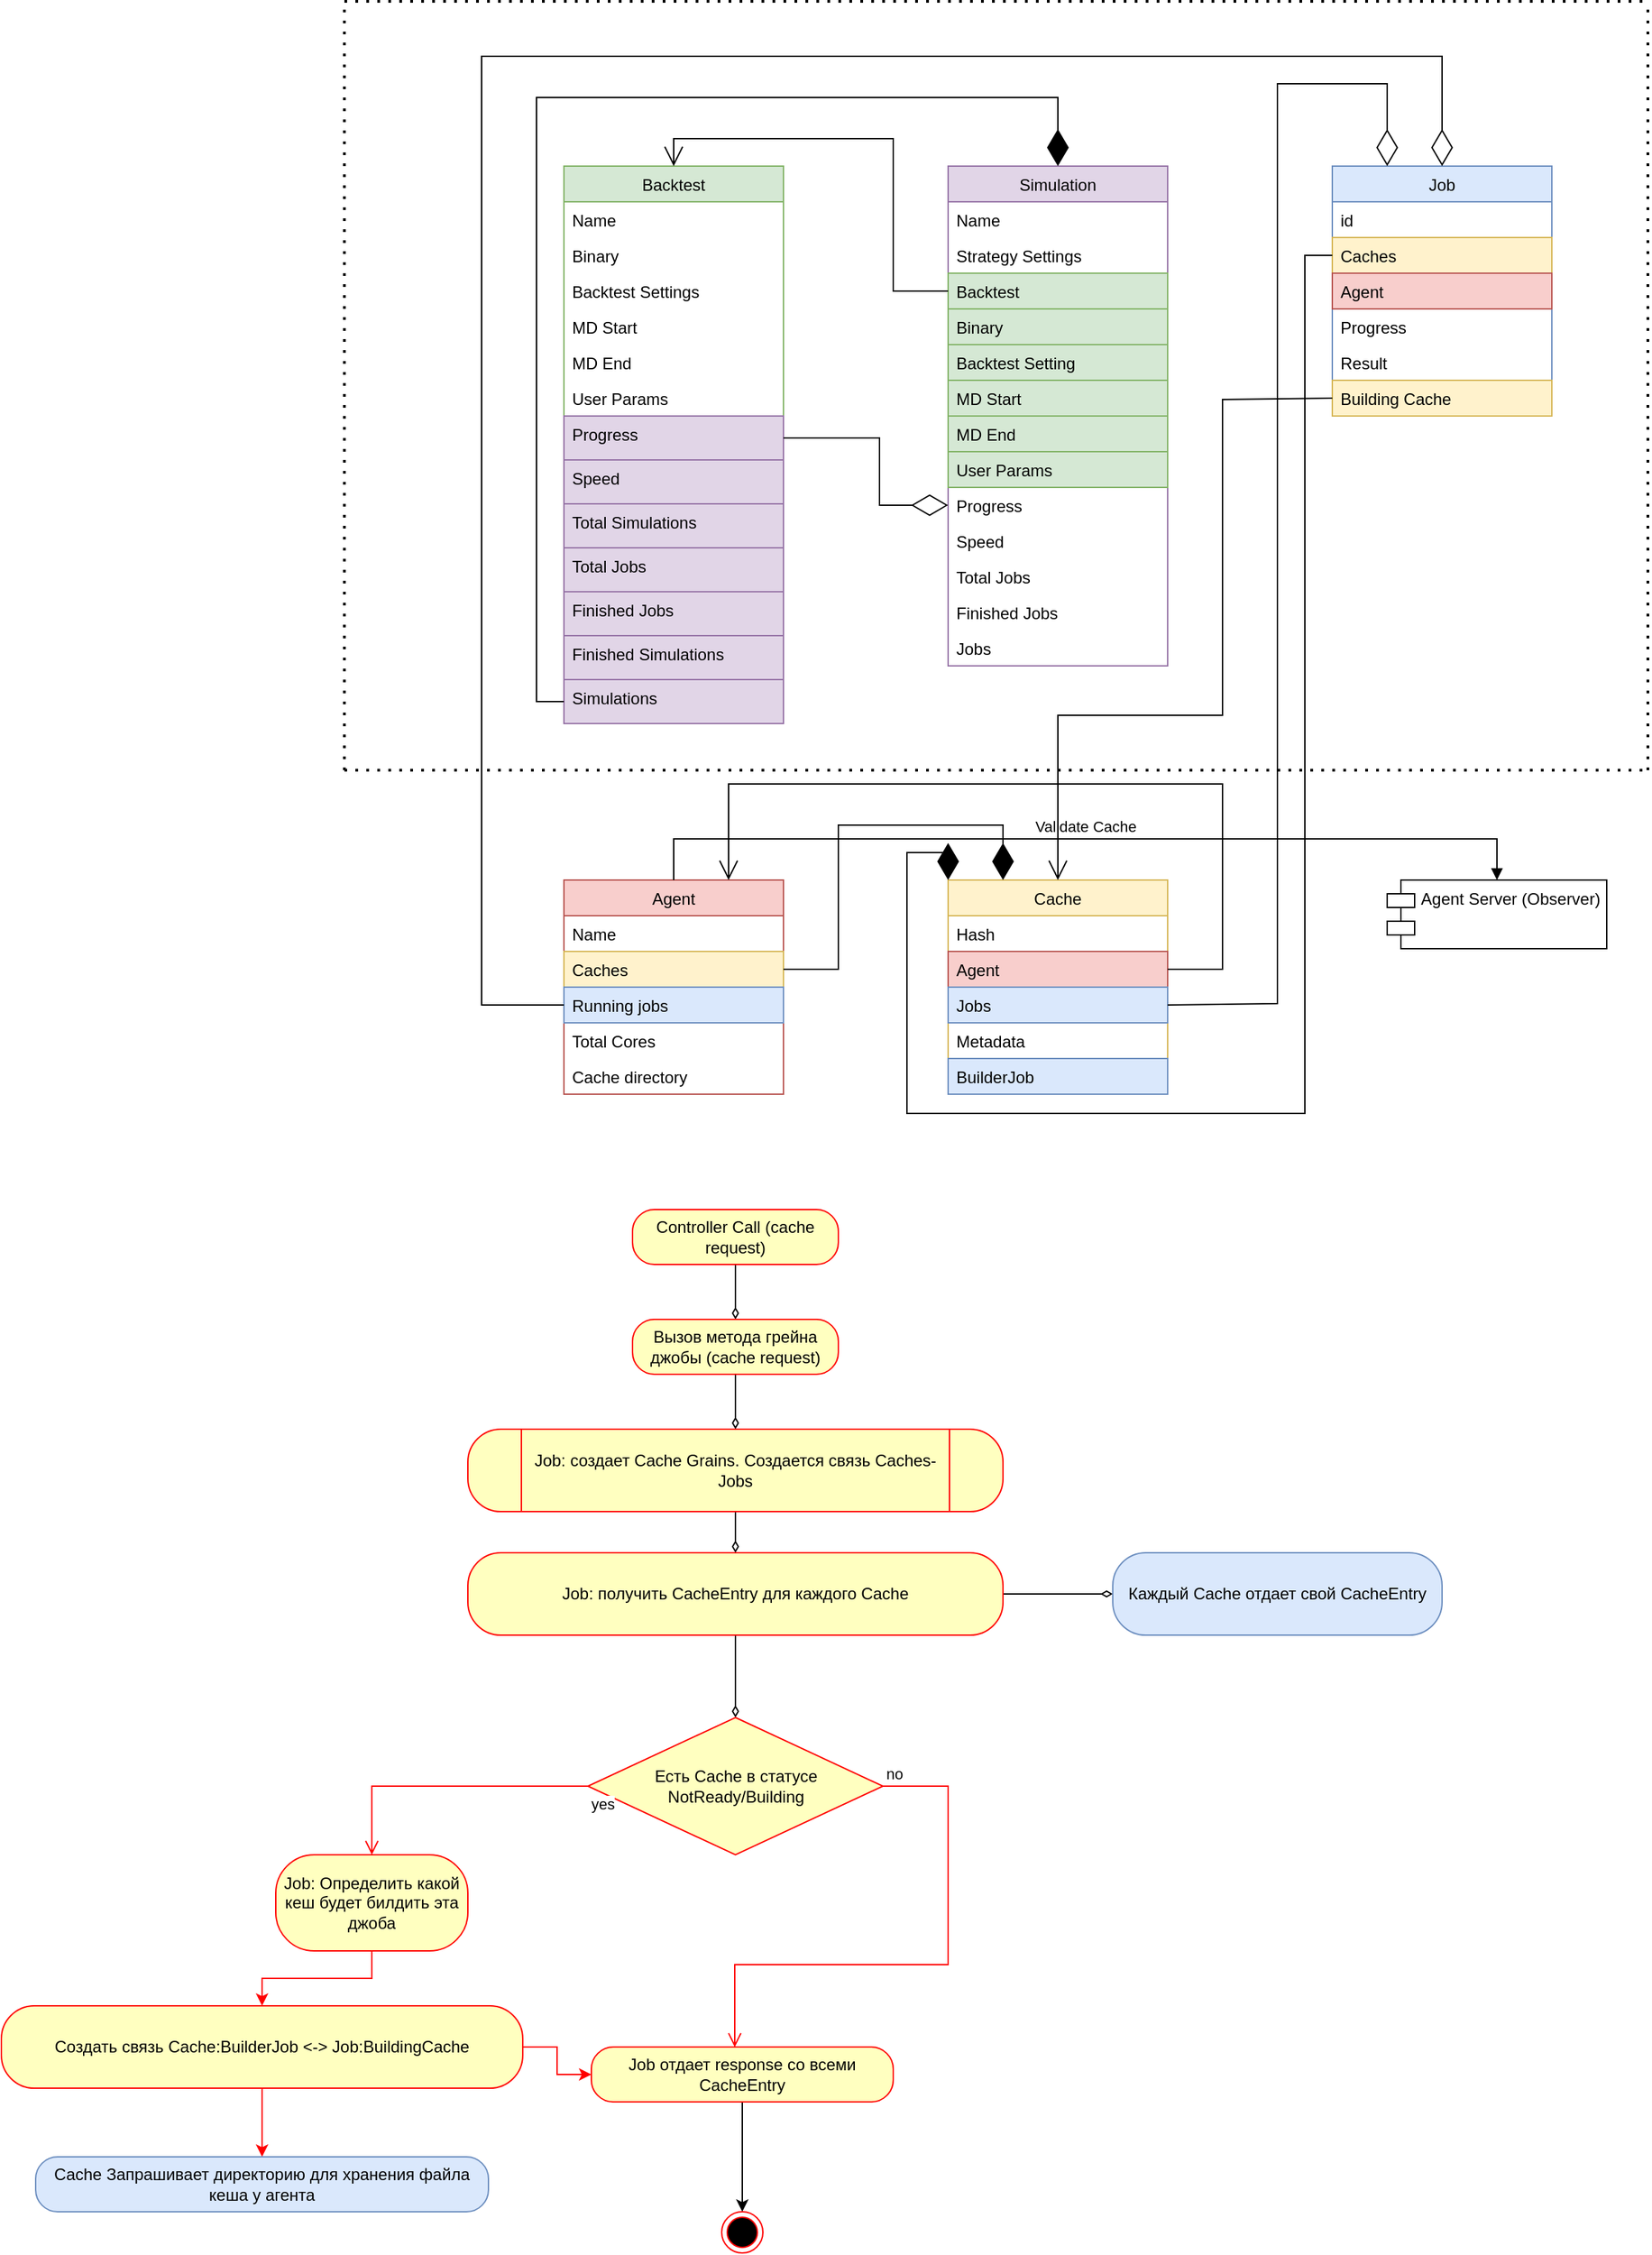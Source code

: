 <mxfile version="16.6.4" type="github">
  <diagram id="umQyPujXbN5syqFtYzND" name="Page-1">
    <mxGraphModel dx="4544" dy="3323" grid="1" gridSize="10" guides="1" tooltips="1" connect="1" arrows="1" fold="1" page="1" pageScale="1" pageWidth="827" pageHeight="1169" math="0" shadow="0">
      <root>
        <mxCell id="0" />
        <mxCell id="1" parent="0" />
        <mxCell id="B3tirnGLvgAJlxwcFZV8-1" value="Backtest" style="swimlane;fontStyle=0;childLayout=stackLayout;horizontal=1;startSize=26;fillColor=#d5e8d4;horizontalStack=0;resizeParent=1;resizeParentMax=0;resizeLast=0;collapsible=1;marginBottom=0;strokeColor=#82b366;" parent="1" vertex="1">
          <mxGeometry x="80" y="80" width="160" height="406" as="geometry" />
        </mxCell>
        <mxCell id="B3tirnGLvgAJlxwcFZV8-2" value="Name" style="text;align=left;verticalAlign=top;spacingLeft=4;spacingRight=4;overflow=hidden;rotatable=0;points=[[0,0.5],[1,0.5]];portConstraint=eastwest;" parent="B3tirnGLvgAJlxwcFZV8-1" vertex="1">
          <mxGeometry y="26" width="160" height="26" as="geometry" />
        </mxCell>
        <mxCell id="B3tirnGLvgAJlxwcFZV8-3" value="Binary" style="text;align=left;verticalAlign=top;spacingLeft=4;spacingRight=4;overflow=hidden;rotatable=0;points=[[0,0.5],[1,0.5]];portConstraint=eastwest;" parent="B3tirnGLvgAJlxwcFZV8-1" vertex="1">
          <mxGeometry y="52" width="160" height="26" as="geometry" />
        </mxCell>
        <mxCell id="B3tirnGLvgAJlxwcFZV8-38" value="Backtest Settings" style="text;align=left;verticalAlign=top;spacingLeft=4;spacingRight=4;overflow=hidden;rotatable=0;points=[[0,0.5],[1,0.5]];portConstraint=eastwest;" parent="B3tirnGLvgAJlxwcFZV8-1" vertex="1">
          <mxGeometry y="78" width="160" height="26" as="geometry" />
        </mxCell>
        <mxCell id="B3tirnGLvgAJlxwcFZV8-39" value="MD Start" style="text;align=left;verticalAlign=top;spacingLeft=4;spacingRight=4;overflow=hidden;rotatable=0;points=[[0,0.5],[1,0.5]];portConstraint=eastwest;" parent="B3tirnGLvgAJlxwcFZV8-1" vertex="1">
          <mxGeometry y="104" width="160" height="26" as="geometry" />
        </mxCell>
        <mxCell id="B3tirnGLvgAJlxwcFZV8-40" value="MD End" style="text;align=left;verticalAlign=top;spacingLeft=4;spacingRight=4;overflow=hidden;rotatable=0;points=[[0,0.5],[1,0.5]];portConstraint=eastwest;" parent="B3tirnGLvgAJlxwcFZV8-1" vertex="1">
          <mxGeometry y="130" width="160" height="26" as="geometry" />
        </mxCell>
        <mxCell id="B3tirnGLvgAJlxwcFZV8-41" value="User Params" style="text;align=left;verticalAlign=top;spacingLeft=4;spacingRight=4;overflow=hidden;rotatable=0;points=[[0,0.5],[1,0.5]];portConstraint=eastwest;" parent="B3tirnGLvgAJlxwcFZV8-1" vertex="1">
          <mxGeometry y="156" width="160" height="26" as="geometry" />
        </mxCell>
        <mxCell id="B3tirnGLvgAJlxwcFZV8-4" value="Progress" style="text;strokeColor=#9673a6;fillColor=#e1d5e7;align=left;verticalAlign=top;spacingLeft=4;spacingRight=4;overflow=hidden;rotatable=0;points=[[0,0.5],[1,0.5]];portConstraint=eastwest;" parent="B3tirnGLvgAJlxwcFZV8-1" vertex="1">
          <mxGeometry y="182" width="160" height="32" as="geometry" />
        </mxCell>
        <mxCell id="B3tirnGLvgAJlxwcFZV8-6" value="Speed" style="text;align=left;verticalAlign=top;spacingLeft=4;spacingRight=4;overflow=hidden;rotatable=0;points=[[0,0.5],[1,0.5]];portConstraint=eastwest;fillColor=#e1d5e7;strokeColor=#9673a6;" parent="B3tirnGLvgAJlxwcFZV8-1" vertex="1">
          <mxGeometry y="214" width="160" height="32" as="geometry" />
        </mxCell>
        <mxCell id="B3tirnGLvgAJlxwcFZV8-13" value="Total Simulations" style="text;strokeColor=#9673a6;fillColor=#e1d5e7;align=left;verticalAlign=top;spacingLeft=4;spacingRight=4;overflow=hidden;rotatable=0;points=[[0,0.5],[1,0.5]];portConstraint=eastwest;" parent="B3tirnGLvgAJlxwcFZV8-1" vertex="1">
          <mxGeometry y="246" width="160" height="32" as="geometry" />
        </mxCell>
        <mxCell id="B3tirnGLvgAJlxwcFZV8-14" value="Total Jobs" style="text;strokeColor=#9673a6;fillColor=#e1d5e7;align=left;verticalAlign=top;spacingLeft=4;spacingRight=4;overflow=hidden;rotatable=0;points=[[0,0.5],[1,0.5]];portConstraint=eastwest;" parent="B3tirnGLvgAJlxwcFZV8-1" vertex="1">
          <mxGeometry y="278" width="160" height="32" as="geometry" />
        </mxCell>
        <mxCell id="B3tirnGLvgAJlxwcFZV8-15" value="Finished Jobs" style="text;strokeColor=#9673a6;fillColor=#e1d5e7;align=left;verticalAlign=top;spacingLeft=4;spacingRight=4;overflow=hidden;rotatable=0;points=[[0,0.5],[1,0.5]];portConstraint=eastwest;" parent="B3tirnGLvgAJlxwcFZV8-1" vertex="1">
          <mxGeometry y="310" width="160" height="32" as="geometry" />
        </mxCell>
        <mxCell id="B3tirnGLvgAJlxwcFZV8-16" value="Finished Simulations" style="text;strokeColor=#9673a6;fillColor=#e1d5e7;align=left;verticalAlign=top;spacingLeft=4;spacingRight=4;overflow=hidden;rotatable=0;points=[[0,0.5],[1,0.5]];portConstraint=eastwest;" parent="B3tirnGLvgAJlxwcFZV8-1" vertex="1">
          <mxGeometry y="342" width="160" height="32" as="geometry" />
        </mxCell>
        <mxCell id="B3tirnGLvgAJlxwcFZV8-30" value="Simulations" style="text;strokeColor=#9673a6;fillColor=#e1d5e7;align=left;verticalAlign=top;spacingLeft=4;spacingRight=4;overflow=hidden;rotatable=0;points=[[0,0.5],[1,0.5]];portConstraint=eastwest;" parent="B3tirnGLvgAJlxwcFZV8-1" vertex="1">
          <mxGeometry y="374" width="160" height="32" as="geometry" />
        </mxCell>
        <mxCell id="B3tirnGLvgAJlxwcFZV8-17" value="Simulation" style="swimlane;fontStyle=0;childLayout=stackLayout;horizontal=1;startSize=26;fillColor=#e1d5e7;horizontalStack=0;resizeParent=1;resizeParentMax=0;resizeLast=0;collapsible=1;marginBottom=0;strokeColor=#9673a6;" parent="1" vertex="1">
          <mxGeometry x="360" y="80" width="160" height="364" as="geometry" />
        </mxCell>
        <mxCell id="B3tirnGLvgAJlxwcFZV8-18" value="Name" style="text;strokeColor=none;fillColor=none;align=left;verticalAlign=top;spacingLeft=4;spacingRight=4;overflow=hidden;rotatable=0;points=[[0,0.5],[1,0.5]];portConstraint=eastwest;" parent="B3tirnGLvgAJlxwcFZV8-17" vertex="1">
          <mxGeometry y="26" width="160" height="26" as="geometry" />
        </mxCell>
        <mxCell id="B3tirnGLvgAJlxwcFZV8-21" value="Strategy Settings" style="text;strokeColor=none;fillColor=none;align=left;verticalAlign=top;spacingLeft=4;spacingRight=4;overflow=hidden;rotatable=0;points=[[0,0.5],[1,0.5]];portConstraint=eastwest;" parent="B3tirnGLvgAJlxwcFZV8-17" vertex="1">
          <mxGeometry y="52" width="160" height="26" as="geometry" />
        </mxCell>
        <mxCell id="B3tirnGLvgAJlxwcFZV8-22" value="Backtest" style="text;strokeColor=#82b366;fillColor=#d5e8d4;align=left;verticalAlign=top;spacingLeft=4;spacingRight=4;overflow=hidden;rotatable=0;points=[[0,0.5],[1,0.5]];portConstraint=eastwest;" parent="B3tirnGLvgAJlxwcFZV8-17" vertex="1">
          <mxGeometry y="78" width="160" height="26" as="geometry" />
        </mxCell>
        <mxCell id="B3tirnGLvgAJlxwcFZV8-25" value="Binary" style="text;strokeColor=#82b366;fillColor=#d5e8d4;align=left;verticalAlign=top;spacingLeft=4;spacingRight=4;overflow=hidden;rotatable=0;points=[[0,0.5],[1,0.5]];portConstraint=eastwest;" parent="B3tirnGLvgAJlxwcFZV8-17" vertex="1">
          <mxGeometry y="104" width="160" height="26" as="geometry" />
        </mxCell>
        <mxCell id="B3tirnGLvgAJlxwcFZV8-28" value="Backtest Setting" style="text;strokeColor=#82b366;fillColor=#d5e8d4;align=left;verticalAlign=top;spacingLeft=4;spacingRight=4;overflow=hidden;rotatable=0;points=[[0,0.5],[1,0.5]];portConstraint=eastwest;" parent="B3tirnGLvgAJlxwcFZV8-17" vertex="1">
          <mxGeometry y="130" width="160" height="26" as="geometry" />
        </mxCell>
        <mxCell id="B3tirnGLvgAJlxwcFZV8-23" value="MD Start" style="text;strokeColor=#82b366;fillColor=#d5e8d4;align=left;verticalAlign=top;spacingLeft=4;spacingRight=4;overflow=hidden;rotatable=0;points=[[0,0.5],[1,0.5]];portConstraint=eastwest;" parent="B3tirnGLvgAJlxwcFZV8-17" vertex="1">
          <mxGeometry y="156" width="160" height="26" as="geometry" />
        </mxCell>
        <mxCell id="B3tirnGLvgAJlxwcFZV8-24" value="MD End" style="text;strokeColor=#82b366;fillColor=#d5e8d4;align=left;verticalAlign=top;spacingLeft=4;spacingRight=4;overflow=hidden;rotatable=0;points=[[0,0.5],[1,0.5]];portConstraint=eastwest;" parent="B3tirnGLvgAJlxwcFZV8-17" vertex="1">
          <mxGeometry y="182" width="160" height="26" as="geometry" />
        </mxCell>
        <mxCell id="B3tirnGLvgAJlxwcFZV8-29" value="User Params" style="text;strokeColor=#82b366;fillColor=#d5e8d4;align=left;verticalAlign=top;spacingLeft=4;spacingRight=4;overflow=hidden;rotatable=0;points=[[0,0.5],[1,0.5]];portConstraint=eastwest;" parent="B3tirnGLvgAJlxwcFZV8-17" vertex="1">
          <mxGeometry y="208" width="160" height="26" as="geometry" />
        </mxCell>
        <mxCell id="B3tirnGLvgAJlxwcFZV8-19" value="Progress" style="text;strokeColor=none;fillColor=none;align=left;verticalAlign=top;spacingLeft=4;spacingRight=4;overflow=hidden;rotatable=0;points=[[0,0.5],[1,0.5]];portConstraint=eastwest;" parent="B3tirnGLvgAJlxwcFZV8-17" vertex="1">
          <mxGeometry y="234" width="160" height="26" as="geometry" />
        </mxCell>
        <mxCell id="B3tirnGLvgAJlxwcFZV8-20" value="Speed" style="text;strokeColor=none;fillColor=none;align=left;verticalAlign=top;spacingLeft=4;spacingRight=4;overflow=hidden;rotatable=0;points=[[0,0.5],[1,0.5]];portConstraint=eastwest;" parent="B3tirnGLvgAJlxwcFZV8-17" vertex="1">
          <mxGeometry y="260" width="160" height="26" as="geometry" />
        </mxCell>
        <mxCell id="B3tirnGLvgAJlxwcFZV8-26" value="Total Jobs" style="text;strokeColor=none;fillColor=none;align=left;verticalAlign=top;spacingLeft=4;spacingRight=4;overflow=hidden;rotatable=0;points=[[0,0.5],[1,0.5]];portConstraint=eastwest;" parent="B3tirnGLvgAJlxwcFZV8-17" vertex="1">
          <mxGeometry y="286" width="160" height="26" as="geometry" />
        </mxCell>
        <mxCell id="B3tirnGLvgAJlxwcFZV8-27" value="Finished Jobs" style="text;strokeColor=none;fillColor=none;align=left;verticalAlign=top;spacingLeft=4;spacingRight=4;overflow=hidden;rotatable=0;points=[[0,0.5],[1,0.5]];portConstraint=eastwest;" parent="B3tirnGLvgAJlxwcFZV8-17" vertex="1">
          <mxGeometry y="312" width="160" height="26" as="geometry" />
        </mxCell>
        <mxCell id="B3tirnGLvgAJlxwcFZV8-31" value="Jobs" style="text;strokeColor=none;fillColor=none;align=left;verticalAlign=top;spacingLeft=4;spacingRight=4;overflow=hidden;rotatable=0;points=[[0,0.5],[1,0.5]];portConstraint=eastwest;" parent="B3tirnGLvgAJlxwcFZV8-17" vertex="1">
          <mxGeometry y="338" width="160" height="26" as="geometry" />
        </mxCell>
        <mxCell id="B3tirnGLvgAJlxwcFZV8-32" value="" style="endArrow=open;endFill=1;endSize=12;html=1;rounded=0;exitX=0;exitY=0.5;exitDx=0;exitDy=0;entryX=0.5;entryY=0;entryDx=0;entryDy=0;" parent="1" source="B3tirnGLvgAJlxwcFZV8-22" target="B3tirnGLvgAJlxwcFZV8-1" edge="1">
          <mxGeometry width="160" relative="1" as="geometry">
            <mxPoint x="310" y="220" as="sourcePoint" />
            <mxPoint x="280" y="70" as="targetPoint" />
            <Array as="points">
              <mxPoint x="320" y="171" />
              <mxPoint x="320" y="60" />
              <mxPoint x="160" y="60" />
            </Array>
          </mxGeometry>
        </mxCell>
        <mxCell id="B3tirnGLvgAJlxwcFZV8-42" value="" style="endArrow=diamondThin;endFill=0;endSize=24;html=1;rounded=0;exitX=1;exitY=0.5;exitDx=0;exitDy=0;entryX=0;entryY=0.5;entryDx=0;entryDy=0;" parent="1" source="B3tirnGLvgAJlxwcFZV8-4" target="B3tirnGLvgAJlxwcFZV8-19" edge="1">
          <mxGeometry width="160" relative="1" as="geometry">
            <mxPoint x="250" y="410" as="sourcePoint" />
            <mxPoint x="410" y="410" as="targetPoint" />
            <Array as="points">
              <mxPoint x="310" y="278" />
              <mxPoint x="310" y="327" />
            </Array>
          </mxGeometry>
        </mxCell>
        <mxCell id="B3tirnGLvgAJlxwcFZV8-43" value="" style="endArrow=diamondThin;endFill=1;endSize=24;html=1;rounded=0;exitX=0;exitY=0.5;exitDx=0;exitDy=0;entryX=0.5;entryY=0;entryDx=0;entryDy=0;" parent="1" source="B3tirnGLvgAJlxwcFZV8-30" target="B3tirnGLvgAJlxwcFZV8-17" edge="1">
          <mxGeometry width="160" relative="1" as="geometry">
            <mxPoint x="-80" y="370" as="sourcePoint" />
            <mxPoint x="80" y="370" as="targetPoint" />
            <Array as="points">
              <mxPoint x="60" y="470" />
              <mxPoint x="60" y="30" />
              <mxPoint x="440" y="30" />
            </Array>
          </mxGeometry>
        </mxCell>
        <mxCell id="u-obf0jCSXc7kFt25eYQ-1" value="Agent" style="swimlane;fontStyle=0;childLayout=stackLayout;horizontal=1;startSize=26;fillColor=#f8cecc;horizontalStack=0;resizeParent=1;resizeParentMax=0;resizeLast=0;collapsible=1;marginBottom=0;strokeColor=#b85450;" vertex="1" parent="1">
          <mxGeometry x="80" y="600" width="160" height="156" as="geometry" />
        </mxCell>
        <mxCell id="u-obf0jCSXc7kFt25eYQ-2" value="Name" style="text;strokeColor=none;fillColor=none;align=left;verticalAlign=top;spacingLeft=4;spacingRight=4;overflow=hidden;rotatable=0;points=[[0,0.5],[1,0.5]];portConstraint=eastwest;" vertex="1" parent="u-obf0jCSXc7kFt25eYQ-1">
          <mxGeometry y="26" width="160" height="26" as="geometry" />
        </mxCell>
        <mxCell id="u-obf0jCSXc7kFt25eYQ-3" value="Caches" style="text;strokeColor=#d6b656;fillColor=#fff2cc;align=left;verticalAlign=top;spacingLeft=4;spacingRight=4;overflow=hidden;rotatable=0;points=[[0,0.5],[1,0.5]];portConstraint=eastwest;" vertex="1" parent="u-obf0jCSXc7kFt25eYQ-1">
          <mxGeometry y="52" width="160" height="26" as="geometry" />
        </mxCell>
        <mxCell id="u-obf0jCSXc7kFt25eYQ-5" value="Running jobs" style="text;strokeColor=#6c8ebf;fillColor=#dae8fc;align=left;verticalAlign=top;spacingLeft=4;spacingRight=4;overflow=hidden;rotatable=0;points=[[0,0.5],[1,0.5]];portConstraint=eastwest;" vertex="1" parent="u-obf0jCSXc7kFt25eYQ-1">
          <mxGeometry y="78" width="160" height="26" as="geometry" />
        </mxCell>
        <mxCell id="u-obf0jCSXc7kFt25eYQ-4" value="Total Cores" style="text;strokeColor=none;fillColor=none;align=left;verticalAlign=top;spacingLeft=4;spacingRight=4;overflow=hidden;rotatable=0;points=[[0,0.5],[1,0.5]];portConstraint=eastwest;" vertex="1" parent="u-obf0jCSXc7kFt25eYQ-1">
          <mxGeometry y="104" width="160" height="26" as="geometry" />
        </mxCell>
        <mxCell id="u-obf0jCSXc7kFt25eYQ-63" value="Cache directory" style="text;strokeColor=none;fillColor=none;align=left;verticalAlign=top;spacingLeft=4;spacingRight=4;overflow=hidden;rotatable=0;points=[[0,0.5],[1,0.5]];portConstraint=eastwest;" vertex="1" parent="u-obf0jCSXc7kFt25eYQ-1">
          <mxGeometry y="130" width="160" height="26" as="geometry" />
        </mxCell>
        <mxCell id="u-obf0jCSXc7kFt25eYQ-6" value="Cache" style="swimlane;fontStyle=0;childLayout=stackLayout;horizontal=1;startSize=26;fillColor=#fff2cc;horizontalStack=0;resizeParent=1;resizeParentMax=0;resizeLast=0;collapsible=1;marginBottom=0;strokeColor=#d6b656;" vertex="1" parent="1">
          <mxGeometry x="360" y="600" width="160" height="156" as="geometry">
            <mxRectangle x="360" y="600" width="70" height="26" as="alternateBounds" />
          </mxGeometry>
        </mxCell>
        <mxCell id="u-obf0jCSXc7kFt25eYQ-7" value="Hash" style="text;strokeColor=none;fillColor=none;align=left;verticalAlign=top;spacingLeft=4;spacingRight=4;overflow=hidden;rotatable=0;points=[[0,0.5],[1,0.5]];portConstraint=eastwest;" vertex="1" parent="u-obf0jCSXc7kFt25eYQ-6">
          <mxGeometry y="26" width="160" height="26" as="geometry" />
        </mxCell>
        <mxCell id="u-obf0jCSXc7kFt25eYQ-8" value="Agent" style="text;strokeColor=#b85450;fillColor=#f8cecc;align=left;verticalAlign=top;spacingLeft=4;spacingRight=4;overflow=hidden;rotatable=0;points=[[0,0.5],[1,0.5]];portConstraint=eastwest;" vertex="1" parent="u-obf0jCSXc7kFt25eYQ-6">
          <mxGeometry y="52" width="160" height="26" as="geometry" />
        </mxCell>
        <mxCell id="u-obf0jCSXc7kFt25eYQ-9" value="Jobs" style="text;strokeColor=#6c8ebf;fillColor=#dae8fc;align=left;verticalAlign=top;spacingLeft=4;spacingRight=4;overflow=hidden;rotatable=0;points=[[0,0.5],[1,0.5]];portConstraint=eastwest;" vertex="1" parent="u-obf0jCSXc7kFt25eYQ-6">
          <mxGeometry y="78" width="160" height="26" as="geometry" />
        </mxCell>
        <mxCell id="u-obf0jCSXc7kFt25eYQ-14" value="Metadata" style="text;strokeColor=none;fillColor=none;align=left;verticalAlign=top;spacingLeft=4;spacingRight=4;overflow=hidden;rotatable=0;points=[[0,0.5],[1,0.5]];portConstraint=eastwest;" vertex="1" parent="u-obf0jCSXc7kFt25eYQ-6">
          <mxGeometry y="104" width="160" height="26" as="geometry" />
        </mxCell>
        <mxCell id="u-obf0jCSXc7kFt25eYQ-53" value="BuilderJob" style="text;strokeColor=#6c8ebf;fillColor=#dae8fc;align=left;verticalAlign=top;spacingLeft=4;spacingRight=4;overflow=hidden;rotatable=0;points=[[0,0.5],[1,0.5]];portConstraint=eastwest;" vertex="1" parent="u-obf0jCSXc7kFt25eYQ-6">
          <mxGeometry y="130" width="160" height="26" as="geometry" />
        </mxCell>
        <mxCell id="u-obf0jCSXc7kFt25eYQ-10" value="Job" style="swimlane;fontStyle=0;childLayout=stackLayout;horizontal=1;startSize=26;fillColor=#dae8fc;horizontalStack=0;resizeParent=1;resizeParentMax=0;resizeLast=0;collapsible=1;marginBottom=0;strokeColor=#6c8ebf;" vertex="1" parent="1">
          <mxGeometry x="640" y="80" width="160" height="182" as="geometry" />
        </mxCell>
        <mxCell id="u-obf0jCSXc7kFt25eYQ-11" value="id" style="text;strokeColor=none;fillColor=none;align=left;verticalAlign=top;spacingLeft=4;spacingRight=4;overflow=hidden;rotatable=0;points=[[0,0.5],[1,0.5]];portConstraint=eastwest;" vertex="1" parent="u-obf0jCSXc7kFt25eYQ-10">
          <mxGeometry y="26" width="160" height="26" as="geometry" />
        </mxCell>
        <mxCell id="u-obf0jCSXc7kFt25eYQ-12" value="Caches" style="text;strokeColor=#d6b656;fillColor=#fff2cc;align=left;verticalAlign=top;spacingLeft=4;spacingRight=4;overflow=hidden;rotatable=0;points=[[0,0.5],[1,0.5]];portConstraint=eastwest;" vertex="1" parent="u-obf0jCSXc7kFt25eYQ-10">
          <mxGeometry y="52" width="160" height="26" as="geometry" />
        </mxCell>
        <mxCell id="u-obf0jCSXc7kFt25eYQ-13" value="Agent" style="text;strokeColor=#b85450;fillColor=#f8cecc;align=left;verticalAlign=top;spacingLeft=4;spacingRight=4;overflow=hidden;rotatable=0;points=[[0,0.5],[1,0.5]];portConstraint=eastwest;" vertex="1" parent="u-obf0jCSXc7kFt25eYQ-10">
          <mxGeometry y="78" width="160" height="26" as="geometry" />
        </mxCell>
        <mxCell id="u-obf0jCSXc7kFt25eYQ-19" value="Progress" style="text;align=left;verticalAlign=top;spacingLeft=4;spacingRight=4;overflow=hidden;rotatable=0;points=[[0,0.5],[1,0.5]];portConstraint=eastwest;" vertex="1" parent="u-obf0jCSXc7kFt25eYQ-10">
          <mxGeometry y="104" width="160" height="26" as="geometry" />
        </mxCell>
        <mxCell id="u-obf0jCSXc7kFt25eYQ-20" value="Result" style="text;align=left;verticalAlign=top;spacingLeft=4;spacingRight=4;overflow=hidden;rotatable=0;points=[[0,0.5],[1,0.5]];portConstraint=eastwest;" vertex="1" parent="u-obf0jCSXc7kFt25eYQ-10">
          <mxGeometry y="130" width="160" height="26" as="geometry" />
        </mxCell>
        <mxCell id="u-obf0jCSXc7kFt25eYQ-31" value="Building Cache" style="text;align=left;verticalAlign=top;spacingLeft=4;spacingRight=4;overflow=hidden;rotatable=0;points=[[0,0.5],[1,0.5]];portConstraint=eastwest;fillColor=#fff2cc;strokeColor=#d6b656;" vertex="1" parent="u-obf0jCSXc7kFt25eYQ-10">
          <mxGeometry y="156" width="160" height="26" as="geometry" />
        </mxCell>
        <mxCell id="u-obf0jCSXc7kFt25eYQ-15" value="" style="endArrow=diamondThin;endFill=1;endSize=24;html=1;rounded=0;exitX=1;exitY=0.5;exitDx=0;exitDy=0;entryX=0.25;entryY=0;entryDx=0;entryDy=0;" edge="1" parent="1" source="u-obf0jCSXc7kFt25eYQ-3" target="u-obf0jCSXc7kFt25eYQ-6">
          <mxGeometry width="160" relative="1" as="geometry">
            <mxPoint x="280" y="660" as="sourcePoint" />
            <mxPoint x="440" y="660" as="targetPoint" />
            <Array as="points">
              <mxPoint x="280" y="665" />
              <mxPoint x="280" y="560" />
              <mxPoint x="400" y="560" />
            </Array>
          </mxGeometry>
        </mxCell>
        <mxCell id="u-obf0jCSXc7kFt25eYQ-16" value="" style="endArrow=open;endFill=1;endSize=12;html=1;rounded=0;exitX=1;exitY=0.5;exitDx=0;exitDy=0;entryX=0.75;entryY=0;entryDx=0;entryDy=0;" edge="1" parent="1" source="u-obf0jCSXc7kFt25eYQ-8" target="u-obf0jCSXc7kFt25eYQ-1">
          <mxGeometry width="160" relative="1" as="geometry">
            <mxPoint x="270" y="780" as="sourcePoint" />
            <mxPoint x="430" y="780" as="targetPoint" />
            <Array as="points">
              <mxPoint x="560" y="665" />
              <mxPoint x="560" y="530" />
              <mxPoint x="200" y="530" />
            </Array>
          </mxGeometry>
        </mxCell>
        <mxCell id="u-obf0jCSXc7kFt25eYQ-17" value="" style="endArrow=diamondThin;endFill=0;endSize=24;html=1;rounded=0;exitX=0;exitY=0.5;exitDx=0;exitDy=0;entryX=0.5;entryY=0;entryDx=0;entryDy=0;" edge="1" parent="1" source="u-obf0jCSXc7kFt25eYQ-5" target="u-obf0jCSXc7kFt25eYQ-10">
          <mxGeometry width="160" relative="1" as="geometry">
            <mxPoint x="40" y="810" as="sourcePoint" />
            <mxPoint x="600" y="300" as="targetPoint" />
            <Array as="points">
              <mxPoint x="20" y="691" />
              <mxPoint x="20" />
              <mxPoint x="720" />
            </Array>
          </mxGeometry>
        </mxCell>
        <mxCell id="u-obf0jCSXc7kFt25eYQ-18" value="" style="endArrow=diamondThin;endFill=0;endSize=24;html=1;rounded=0;exitX=1;exitY=0.5;exitDx=0;exitDy=0;entryX=0.25;entryY=0;entryDx=0;entryDy=0;" edge="1" parent="1" source="u-obf0jCSXc7kFt25eYQ-9" target="u-obf0jCSXc7kFt25eYQ-10">
          <mxGeometry width="160" relative="1" as="geometry">
            <mxPoint x="620" y="690" as="sourcePoint" />
            <mxPoint x="780" y="690" as="targetPoint" />
            <Array as="points">
              <mxPoint x="600" y="690" />
              <mxPoint x="600" y="20" />
              <mxPoint x="680" y="20" />
            </Array>
          </mxGeometry>
        </mxCell>
        <mxCell id="u-obf0jCSXc7kFt25eYQ-21" value="" style="endArrow=none;dashed=1;html=1;dashPattern=1 3;strokeWidth=2;rounded=0;" edge="1" parent="1">
          <mxGeometry width="50" height="50" relative="1" as="geometry">
            <mxPoint x="-80" y="520" as="sourcePoint" />
            <mxPoint x="-80" y="-40" as="targetPoint" />
          </mxGeometry>
        </mxCell>
        <mxCell id="u-obf0jCSXc7kFt25eYQ-22" value="" style="endArrow=none;dashed=1;html=1;dashPattern=1 3;strokeWidth=2;rounded=0;" edge="1" parent="1">
          <mxGeometry width="50" height="50" relative="1" as="geometry">
            <mxPoint x="-80" y="520" as="sourcePoint" />
            <mxPoint x="870" y="520" as="targetPoint" />
          </mxGeometry>
        </mxCell>
        <mxCell id="u-obf0jCSXc7kFt25eYQ-23" value="" style="endArrow=none;dashed=1;html=1;dashPattern=1 3;strokeWidth=2;rounded=0;" edge="1" parent="1">
          <mxGeometry width="50" height="50" relative="1" as="geometry">
            <mxPoint x="-80" y="-40" as="sourcePoint" />
            <mxPoint x="870" y="-40" as="targetPoint" />
          </mxGeometry>
        </mxCell>
        <mxCell id="u-obf0jCSXc7kFt25eYQ-24" value="" style="endArrow=none;dashed=1;html=1;dashPattern=1 3;strokeWidth=2;rounded=0;" edge="1" parent="1">
          <mxGeometry width="50" height="50" relative="1" as="geometry">
            <mxPoint x="870" y="520" as="sourcePoint" />
            <mxPoint x="870" y="-40" as="targetPoint" />
          </mxGeometry>
        </mxCell>
        <mxCell id="u-obf0jCSXc7kFt25eYQ-25" value="" style="endArrow=diamondThin;endFill=1;endSize=24;html=1;rounded=0;exitX=0;exitY=0.5;exitDx=0;exitDy=0;entryX=0;entryY=0;entryDx=0;entryDy=0;" edge="1" parent="1" source="u-obf0jCSXc7kFt25eYQ-12" target="u-obf0jCSXc7kFt25eYQ-6">
          <mxGeometry width="160" relative="1" as="geometry">
            <mxPoint x="660" y="340" as="sourcePoint" />
            <mxPoint x="820" y="340" as="targetPoint" />
            <Array as="points">
              <mxPoint x="620" y="145" />
              <mxPoint x="620" y="770" />
              <mxPoint x="330" y="770" />
              <mxPoint x="330" y="580" />
              <mxPoint x="360" y="580" />
            </Array>
          </mxGeometry>
        </mxCell>
        <mxCell id="u-obf0jCSXc7kFt25eYQ-34" value="" style="edgeStyle=orthogonalEdgeStyle;rounded=0;orthogonalLoop=1;jettySize=auto;html=1;endArrow=diamondThin;endFill=0;" edge="1" parent="1" source="u-obf0jCSXc7kFt25eYQ-27" target="u-obf0jCSXc7kFt25eYQ-33">
          <mxGeometry relative="1" as="geometry" />
        </mxCell>
        <mxCell id="u-obf0jCSXc7kFt25eYQ-27" value="Controller Call (cache request)" style="rounded=1;whiteSpace=wrap;html=1;arcSize=40;fontColor=#000000;fillColor=#ffffc0;strokeColor=#ff0000;" vertex="1" parent="1">
          <mxGeometry x="130" y="840" width="150" height="40" as="geometry" />
        </mxCell>
        <mxCell id="u-obf0jCSXc7kFt25eYQ-29" value="Agent Server (Observer)" style="shape=module;align=left;spacingLeft=20;align=center;verticalAlign=top;" vertex="1" parent="1">
          <mxGeometry x="680" y="600" width="160" height="50" as="geometry" />
        </mxCell>
        <mxCell id="u-obf0jCSXc7kFt25eYQ-30" value="Validate Cache" style="html=1;verticalAlign=bottom;endArrow=block;rounded=0;exitX=0.5;exitY=0;exitDx=0;exitDy=0;entryX=0.5;entryY=0;entryDx=0;entryDy=0;" edge="1" parent="1" source="u-obf0jCSXc7kFt25eYQ-1" target="u-obf0jCSXc7kFt25eYQ-29">
          <mxGeometry width="80" relative="1" as="geometry">
            <mxPoint x="460" y="580" as="sourcePoint" />
            <mxPoint x="540" y="580" as="targetPoint" />
            <Array as="points">
              <mxPoint x="160" y="570" />
              <mxPoint x="480" y="570" />
              <mxPoint x="760" y="570" />
            </Array>
          </mxGeometry>
        </mxCell>
        <mxCell id="u-obf0jCSXc7kFt25eYQ-32" value="" style="endArrow=open;endFill=1;endSize=12;html=1;rounded=0;exitX=0;exitY=0.5;exitDx=0;exitDy=0;" edge="1" parent="1" source="u-obf0jCSXc7kFt25eYQ-31" target="u-obf0jCSXc7kFt25eYQ-6">
          <mxGeometry width="160" relative="1" as="geometry">
            <mxPoint x="660" y="360" as="sourcePoint" />
            <mxPoint x="820" y="360" as="targetPoint" />
            <Array as="points">
              <mxPoint x="560" y="250" />
              <mxPoint x="560" y="480" />
              <mxPoint x="440" y="480" />
            </Array>
          </mxGeometry>
        </mxCell>
        <mxCell id="u-obf0jCSXc7kFt25eYQ-36" value="" style="edgeStyle=orthogonalEdgeStyle;rounded=0;orthogonalLoop=1;jettySize=auto;html=1;endArrow=diamondThin;endFill=0;" edge="1" parent="1" source="u-obf0jCSXc7kFt25eYQ-33" target="u-obf0jCSXc7kFt25eYQ-35">
          <mxGeometry relative="1" as="geometry" />
        </mxCell>
        <mxCell id="u-obf0jCSXc7kFt25eYQ-33" value="Вызов метода грейна джобы (cache request)" style="rounded=1;whiteSpace=wrap;html=1;arcSize=40;fontColor=#000000;fillColor=#ffffc0;strokeColor=#ff0000;" vertex="1" parent="1">
          <mxGeometry x="130" y="920" width="150" height="40" as="geometry" />
        </mxCell>
        <mxCell id="u-obf0jCSXc7kFt25eYQ-38" value="" style="edgeStyle=orthogonalEdgeStyle;rounded=0;orthogonalLoop=1;jettySize=auto;html=1;endArrow=diamondThin;endFill=0;" edge="1" parent="1" source="u-obf0jCSXc7kFt25eYQ-35" target="u-obf0jCSXc7kFt25eYQ-37">
          <mxGeometry relative="1" as="geometry" />
        </mxCell>
        <mxCell id="u-obf0jCSXc7kFt25eYQ-35" value="Job: создает Cache Grains. Создается связь Caches-Jobs" style="shape=process;whiteSpace=wrap;html=1;backgroundOutline=1;fillColor=#ffffc0;strokeColor=#ff0000;fontColor=#000000;rounded=1;arcSize=40;" vertex="1" parent="1">
          <mxGeometry x="10" y="1000" width="390" height="60" as="geometry" />
        </mxCell>
        <mxCell id="u-obf0jCSXc7kFt25eYQ-42" value="" style="edgeStyle=orthogonalEdgeStyle;rounded=0;orthogonalLoop=1;jettySize=auto;html=1;endArrow=diamondThin;endFill=0;" edge="1" parent="1" source="u-obf0jCSXc7kFt25eYQ-37" target="u-obf0jCSXc7kFt25eYQ-39">
          <mxGeometry relative="1" as="geometry" />
        </mxCell>
        <mxCell id="u-obf0jCSXc7kFt25eYQ-46" value="" style="edgeStyle=orthogonalEdgeStyle;rounded=0;orthogonalLoop=1;jettySize=auto;html=1;endArrow=diamondThin;endFill=0;" edge="1" parent="1" source="u-obf0jCSXc7kFt25eYQ-37" target="u-obf0jCSXc7kFt25eYQ-45">
          <mxGeometry relative="1" as="geometry" />
        </mxCell>
        <mxCell id="u-obf0jCSXc7kFt25eYQ-37" value="Job: получить CacheEntry для каждого Cache" style="whiteSpace=wrap;html=1;fillColor=#ffffc0;strokeColor=#ff0000;fontColor=#000000;rounded=1;arcSize=40;" vertex="1" parent="1">
          <mxGeometry x="10" y="1090" width="390" height="60" as="geometry" />
        </mxCell>
        <mxCell id="u-obf0jCSXc7kFt25eYQ-39" value="Есть Cache в статусе NotReady/Building" style="rhombus;whiteSpace=wrap;html=1;fillColor=#ffffc0;strokeColor=#ff0000;" vertex="1" parent="1">
          <mxGeometry x="97.5" y="1210" width="215" height="100" as="geometry" />
        </mxCell>
        <mxCell id="u-obf0jCSXc7kFt25eYQ-40" value="no" style="edgeStyle=orthogonalEdgeStyle;html=1;align=left;verticalAlign=bottom;endArrow=open;endSize=8;strokeColor=#ff0000;rounded=0;entryX=0.475;entryY=0.002;entryDx=0;entryDy=0;entryPerimeter=0;" edge="1" source="u-obf0jCSXc7kFt25eYQ-39" parent="1" target="u-obf0jCSXc7kFt25eYQ-43">
          <mxGeometry x="-1" relative="1" as="geometry">
            <mxPoint x="340" y="1230" as="targetPoint" />
            <Array as="points">
              <mxPoint x="360" y="1260" />
              <mxPoint x="360" y="1390" />
              <mxPoint x="205" y="1390" />
            </Array>
          </mxGeometry>
        </mxCell>
        <mxCell id="u-obf0jCSXc7kFt25eYQ-41" value="yes" style="edgeStyle=orthogonalEdgeStyle;html=1;align=left;verticalAlign=top;endArrow=open;endSize=8;strokeColor=#ff0000;rounded=0;entryX=0.5;entryY=0;entryDx=0;entryDy=0;" edge="1" source="u-obf0jCSXc7kFt25eYQ-39" parent="1" target="u-obf0jCSXc7kFt25eYQ-49">
          <mxGeometry x="-1" relative="1" as="geometry">
            <mxPoint x="-60" y="1300" as="targetPoint" />
            <Array as="points">
              <mxPoint x="-60" y="1260" />
            </Array>
          </mxGeometry>
        </mxCell>
        <mxCell id="u-obf0jCSXc7kFt25eYQ-48" value="" style="edgeStyle=orthogonalEdgeStyle;rounded=0;orthogonalLoop=1;jettySize=auto;html=1;endArrow=classic;endFill=1;" edge="1" parent="1" source="u-obf0jCSXc7kFt25eYQ-43" target="u-obf0jCSXc7kFt25eYQ-47">
          <mxGeometry relative="1" as="geometry" />
        </mxCell>
        <mxCell id="u-obf0jCSXc7kFt25eYQ-43" value="Job отдает response со всеми CacheEntry" style="rounded=1;whiteSpace=wrap;html=1;arcSize=40;fontColor=#000000;fillColor=#ffffc0;strokeColor=#ff0000;" vertex="1" parent="1">
          <mxGeometry x="100" y="1450" width="220" height="40" as="geometry" />
        </mxCell>
        <mxCell id="u-obf0jCSXc7kFt25eYQ-45" value="Каждый Cache отдает свой CacheEntry" style="whiteSpace=wrap;html=1;fillColor=#dae8fc;strokeColor=#6c8ebf;rounded=1;arcSize=40;" vertex="1" parent="1">
          <mxGeometry x="480" y="1090" width="240" height="60" as="geometry" />
        </mxCell>
        <mxCell id="u-obf0jCSXc7kFt25eYQ-47" value="" style="ellipse;html=1;shape=endState;fillColor=#000000;strokeColor=#ff0000;" vertex="1" parent="1">
          <mxGeometry x="195" y="1570" width="30" height="30" as="geometry" />
        </mxCell>
        <mxCell id="u-obf0jCSXc7kFt25eYQ-55" value="" style="edgeStyle=orthogonalEdgeStyle;rounded=0;orthogonalLoop=1;jettySize=auto;html=1;endArrow=classic;endFill=1;strokeColor=#FF0000;" edge="1" parent="1" source="u-obf0jCSXc7kFt25eYQ-49" target="u-obf0jCSXc7kFt25eYQ-54">
          <mxGeometry relative="1" as="geometry" />
        </mxCell>
        <mxCell id="u-obf0jCSXc7kFt25eYQ-49" value="Job: Определить какой кеш будет билдить эта джоба" style="rounded=1;whiteSpace=wrap;html=1;arcSize=40;fontColor=#000000;fillColor=#ffffc0;strokeColor=#ff0000;" vertex="1" parent="1">
          <mxGeometry x="-130" y="1310" width="140" height="70" as="geometry" />
        </mxCell>
        <mxCell id="u-obf0jCSXc7kFt25eYQ-56" value="" style="edgeStyle=orthogonalEdgeStyle;rounded=0;orthogonalLoop=1;jettySize=auto;html=1;endArrow=classic;endFill=1;strokeColor=#FF0000;" edge="1" parent="1" source="u-obf0jCSXc7kFt25eYQ-54" target="u-obf0jCSXc7kFt25eYQ-43">
          <mxGeometry relative="1" as="geometry" />
        </mxCell>
        <mxCell id="u-obf0jCSXc7kFt25eYQ-62" value="" style="edgeStyle=orthogonalEdgeStyle;rounded=0;orthogonalLoop=1;jettySize=auto;html=1;endArrow=classic;endFill=1;strokeColor=#FF0000;" edge="1" parent="1" source="u-obf0jCSXc7kFt25eYQ-54" target="u-obf0jCSXc7kFt25eYQ-60">
          <mxGeometry relative="1" as="geometry" />
        </mxCell>
        <mxCell id="u-obf0jCSXc7kFt25eYQ-54" value="Создать связь Cache:BuilderJob &amp;lt;-&amp;gt; Job:BuildingCache" style="rounded=1;whiteSpace=wrap;html=1;fillColor=#ffffc0;strokeColor=#ff0000;fontColor=#000000;arcSize=40;" vertex="1" parent="1">
          <mxGeometry x="-330" y="1420" width="380" height="60" as="geometry" />
        </mxCell>
        <mxCell id="u-obf0jCSXc7kFt25eYQ-60" value="Cache Запрашивает директорию для хранения файла кеша у агента" style="rounded=1;whiteSpace=wrap;html=1;arcSize=40;fillColor=#dae8fc;strokeColor=#6c8ebf;" vertex="1" parent="1">
          <mxGeometry x="-305" y="1530" width="330" height="40" as="geometry" />
        </mxCell>
      </root>
    </mxGraphModel>
  </diagram>
</mxfile>
